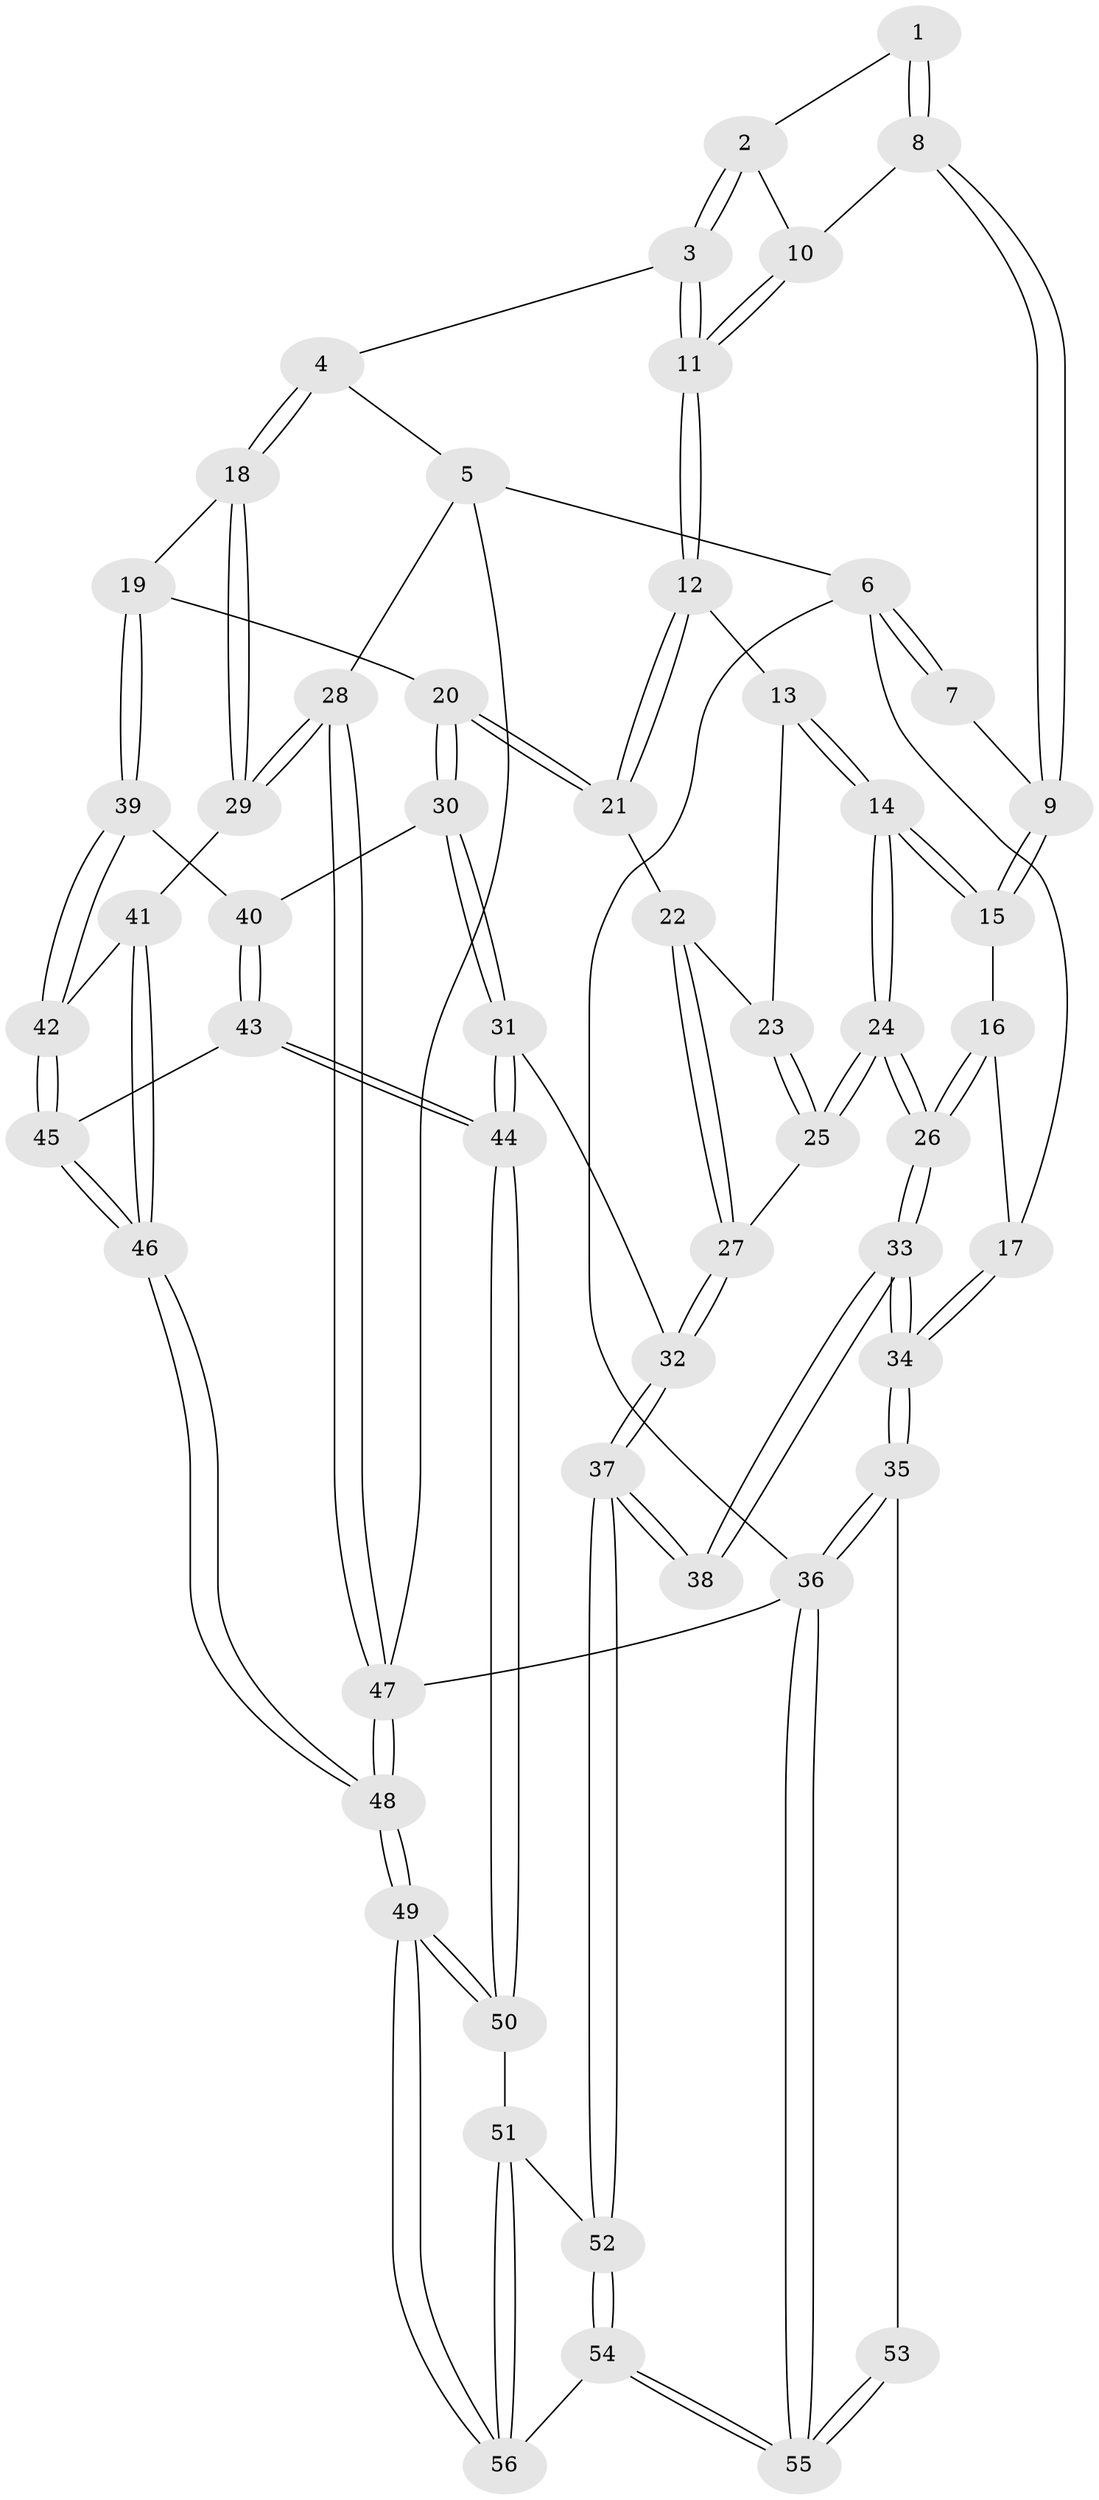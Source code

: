 // coarse degree distribution, {3: 0.17647058823529413, 4: 0.4411764705882353, 6: 0.20588235294117646, 5: 0.17647058823529413}
// Generated by graph-tools (version 1.1) at 2025/42/03/06/25 10:42:27]
// undirected, 56 vertices, 137 edges
graph export_dot {
graph [start="1"]
  node [color=gray90,style=filled];
  1 [pos="+0.4792197330829917+0"];
  2 [pos="+0.6091306023016619+0"];
  3 [pos="+0.6955073603178707+0"];
  4 [pos="+0.8597511225129992+0"];
  5 [pos="+1+0"];
  6 [pos="+0+0"];
  7 [pos="+0.10224920673572026+0"];
  8 [pos="+0.2872663693181696+0.10405901437013332"];
  9 [pos="+0.227494912923073+0.1332083056365004"];
  10 [pos="+0.4185994625435331+0.10313575486115394"];
  11 [pos="+0.4505940165819424+0.24943133152858368"];
  12 [pos="+0.4505883244088499+0.2547187881830997"];
  13 [pos="+0.3836006773920656+0.2665337773295265"];
  14 [pos="+0.22050385187520652+0.24997871433946198"];
  15 [pos="+0.20204605544812534+0.206043669278822"];
  16 [pos="+0+0.10631017864037544"];
  17 [pos="+0+0.06060424632485107"];
  18 [pos="+0.7104887965830035+0.29879859247066093"];
  19 [pos="+0.6782975910243781+0.3236682733266651"];
  20 [pos="+0.6341535768375395+0.3368573232821294"];
  21 [pos="+0.5680754035085867+0.3213731954854144"];
  22 [pos="+0.465791022750141+0.3940852050421122"];
  23 [pos="+0.3761368234452449+0.38366058787898033"];
  24 [pos="+0.17800704025722494+0.4000485269719336"];
  25 [pos="+0.35461107853502555+0.43520986902042325"];
  26 [pos="+0.15724124156367242+0.4283712580513881"];
  27 [pos="+0.39196476687081794+0.4685472780363401"];
  28 [pos="+1+0.4161728992615954"];
  29 [pos="+0.9674106070552128+0.4431618756340039"];
  30 [pos="+0.5616329067317912+0.48832648668277456"];
  31 [pos="+0.4660784561748441+0.6061456284018867"];
  32 [pos="+0.42601100541440673+0.606667032851616"];
  33 [pos="+0.1562744095263773+0.430418249511128"];
  34 [pos="+0+0.5343686218373129"];
  35 [pos="+0+0.5788398271029994"];
  36 [pos="+0+1"];
  37 [pos="+0.3133929285581549+0.6672085603980935"];
  38 [pos="+0.2258454878756122+0.6157618967150984"];
  39 [pos="+0.7173017264111592+0.484584544230627"];
  40 [pos="+0.6417089809066104+0.5711163946298546"];
  41 [pos="+0.9171529875604018+0.5255602753119883"];
  42 [pos="+0.7452096285045318+0.5569287943133382"];
  43 [pos="+0.6651728097375135+0.638606160814762"];
  44 [pos="+0.5551391294439516+0.6795608058796435"];
  45 [pos="+0.7327087660555068+0.6388909744886475"];
  46 [pos="+0.86397271982868+0.7874030815776829"];
  47 [pos="+1+1"];
  48 [pos="+0.995037264821264+1"];
  49 [pos="+0.9540260573010951+1"];
  50 [pos="+0.575540890012822+0.7816762954710119"];
  51 [pos="+0.3910565370826861+0.8452355823334662"];
  52 [pos="+0.31586697357942706+0.8314050820357906"];
  53 [pos="+0.1582251970104949+0.6512062224688769"];
  54 [pos="+0.05959166685128459+1"];
  55 [pos="+0+1"];
  56 [pos="+0.7661791196405716+1"];
  1 -- 2;
  1 -- 8;
  1 -- 8;
  2 -- 3;
  2 -- 3;
  2 -- 10;
  3 -- 4;
  3 -- 11;
  3 -- 11;
  4 -- 5;
  4 -- 18;
  4 -- 18;
  5 -- 6;
  5 -- 28;
  5 -- 47;
  6 -- 7;
  6 -- 7;
  6 -- 17;
  6 -- 36;
  7 -- 9;
  8 -- 9;
  8 -- 9;
  8 -- 10;
  9 -- 15;
  9 -- 15;
  10 -- 11;
  10 -- 11;
  11 -- 12;
  11 -- 12;
  12 -- 13;
  12 -- 21;
  12 -- 21;
  13 -- 14;
  13 -- 14;
  13 -- 23;
  14 -- 15;
  14 -- 15;
  14 -- 24;
  14 -- 24;
  15 -- 16;
  16 -- 17;
  16 -- 26;
  16 -- 26;
  17 -- 34;
  17 -- 34;
  18 -- 19;
  18 -- 29;
  18 -- 29;
  19 -- 20;
  19 -- 39;
  19 -- 39;
  20 -- 21;
  20 -- 21;
  20 -- 30;
  20 -- 30;
  21 -- 22;
  22 -- 23;
  22 -- 27;
  22 -- 27;
  23 -- 25;
  23 -- 25;
  24 -- 25;
  24 -- 25;
  24 -- 26;
  24 -- 26;
  25 -- 27;
  26 -- 33;
  26 -- 33;
  27 -- 32;
  27 -- 32;
  28 -- 29;
  28 -- 29;
  28 -- 47;
  28 -- 47;
  29 -- 41;
  30 -- 31;
  30 -- 31;
  30 -- 40;
  31 -- 32;
  31 -- 44;
  31 -- 44;
  32 -- 37;
  32 -- 37;
  33 -- 34;
  33 -- 34;
  33 -- 38;
  33 -- 38;
  34 -- 35;
  34 -- 35;
  35 -- 36;
  35 -- 36;
  35 -- 53;
  36 -- 55;
  36 -- 55;
  36 -- 47;
  37 -- 38;
  37 -- 38;
  37 -- 52;
  37 -- 52;
  39 -- 40;
  39 -- 42;
  39 -- 42;
  40 -- 43;
  40 -- 43;
  41 -- 42;
  41 -- 46;
  41 -- 46;
  42 -- 45;
  42 -- 45;
  43 -- 44;
  43 -- 44;
  43 -- 45;
  44 -- 50;
  44 -- 50;
  45 -- 46;
  45 -- 46;
  46 -- 48;
  46 -- 48;
  47 -- 48;
  47 -- 48;
  48 -- 49;
  48 -- 49;
  49 -- 50;
  49 -- 50;
  49 -- 56;
  49 -- 56;
  50 -- 51;
  51 -- 52;
  51 -- 56;
  51 -- 56;
  52 -- 54;
  52 -- 54;
  53 -- 55;
  53 -- 55;
  54 -- 55;
  54 -- 55;
  54 -- 56;
}
